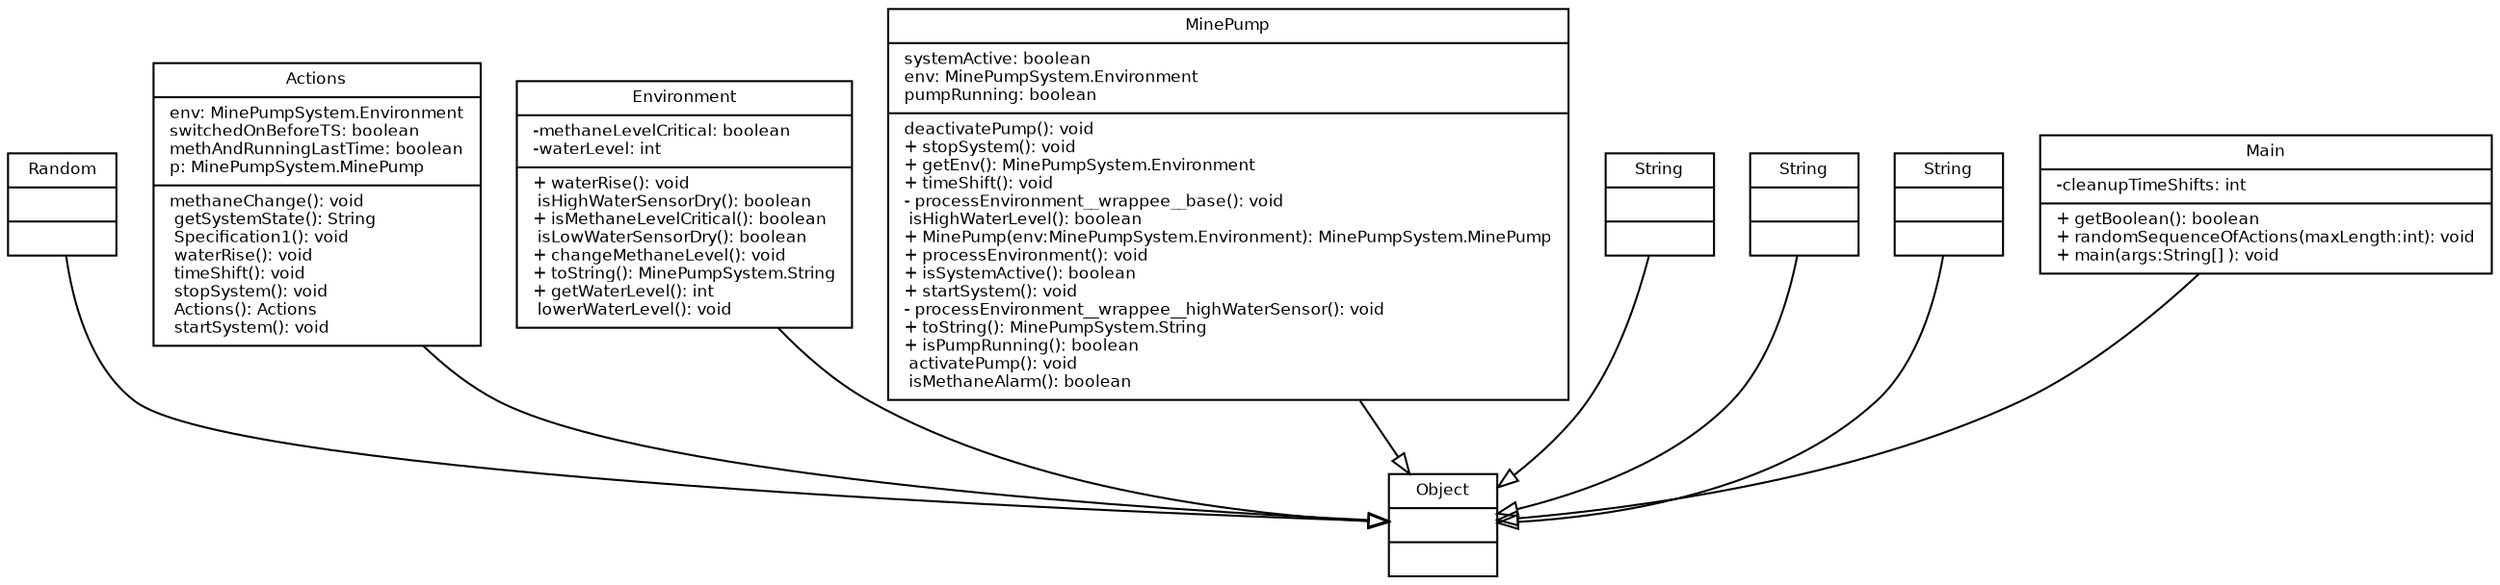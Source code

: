digraph TypeHierarchy { 
        fontname = "Bitstream Vera Sans"
        fontsize = 8

        node [
                  fontname = "Bitstream Vera Sans"
                  fontsize = 8
                  shape = "record"
        ]

        edge [
                  fontname = "Bitstream Vera Sans"
                  fontsize = 8
        ]

        Random [
                  label = "{Random||}"
        ]

        Actions [
                  label = "{Actions|env: MinePumpSystem.Environment\lswitchedOnBeforeTS: boolean\lmethAndRunningLastTime: boolean\lp: MinePumpSystem.MinePump\l| methaneChange(): void\l getSystemState(): String\l Specification1(): void\l waterRise(): void\l timeShift(): void\l stopSystem(): void\l Actions(): Actions\l startSystem(): void\l}"
        ]

        MinePumpSystem_Environment [
                  label = "{Environment|-methaneLevelCritical: boolean\l-waterLevel: int\l|+ waterRise(): void\l isHighWaterSensorDry(): boolean\l+ isMethaneLevelCritical(): boolean\l isLowWaterSensorDry(): boolean\l+ changeMethaneLevel(): void\l+ toString(): MinePumpSystem.String\l+ getWaterLevel(): int\l lowerWaterLevel(): void\l}"
        ]

        MinePumpSystem_MinePump [
                  label = "{MinePump|systemActive: boolean\lenv: MinePumpSystem.Environment\lpumpRunning: boolean\l| deactivatePump(): void\l+ stopSystem(): void\l+ getEnv(): MinePumpSystem.Environment\l+ timeShift(): void\l- processEnvironment__wrappee__base(): void\l isHighWaterLevel(): boolean\l+ MinePump(env:MinePumpSystem.Environment): MinePumpSystem.MinePump\l+ processEnvironment(): void\l+ isSystemActive(): boolean\l+ startSystem(): void\l- processEnvironment__wrappee__highWaterSensor(): void\l+ toString(): MinePumpSystem.String\l+ isPumpRunning(): boolean\l activatePump(): void\l isMethaneAlarm(): boolean\l}"
        ]

        String [
                  label = "{String||}"
        ]

        java_lang_String [
                  label = "{String||}"
        ]

        java_lang_Object [
                  label = "{Object||}"
        ]

        MinePumpSystem_String [
                  label = "{String||}"
        ]

        Main [
                  label = "{Main|-cleanupTimeShifts: int\l|+ getBoolean(): boolean\l+ randomSequenceOfActions(maxLength:int): void\l+ main(args:String[] ): void\l}"
        ]

        edge [
                  arrowhead = "empty"
                  style = "solid"
                  arrowtail = "none"
        ]

        Random -> java_lang_Object
        Actions -> java_lang_Object
        MinePumpSystem_Environment -> java_lang_Object
        MinePumpSystem_MinePump -> java_lang_Object
        String -> java_lang_Object
        java_lang_String -> java_lang_Object
        MinePumpSystem_String -> java_lang_Object
        Main -> java_lang_Object
        edge [
                  arrowhead = "empty"
                  style = "dashed"
                  arrowtail = "none"
        ]

        edge [
                  arrowhead = "normal"
                  style = "solid"
                  arrowtail = "odot"
        ]

}